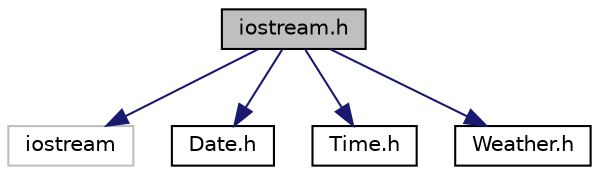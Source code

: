 digraph "iostream.h"
{
 // INTERACTIVE_SVG=YES
 // LATEX_PDF_SIZE
  bgcolor="transparent";
  edge [fontname="Helvetica",fontsize="10",labelfontname="Helvetica",labelfontsize="10"];
  node [fontname="Helvetica",fontsize="10",shape=record];
  Node1 [label="iostream.h",height=0.2,width=0.4,color="black", fillcolor="grey75", style="filled", fontcolor="black",tooltip=" "];
  Node1 -> Node2 [color="midnightblue",fontsize="10",style="solid",fontname="Helvetica"];
  Node2 [label="iostream",height=0.2,width=0.4,color="grey75",tooltip=" "];
  Node1 -> Node3 [color="midnightblue",fontsize="10",style="solid",fontname="Helvetica"];
  Node3 [label="Date.h",height=0.2,width=0.4,color="black",URL="$_date_8h.html",tooltip=" "];
  Node1 -> Node4 [color="midnightblue",fontsize="10",style="solid",fontname="Helvetica"];
  Node4 [label="Time.h",height=0.2,width=0.4,color="black",URL="$_time_8h.html",tooltip=" "];
  Node1 -> Node5 [color="midnightblue",fontsize="10",style="solid",fontname="Helvetica"];
  Node5 [label="Weather.h",height=0.2,width=0.4,color="black",URL="$_weather_8h.html",tooltip=" "];
}
